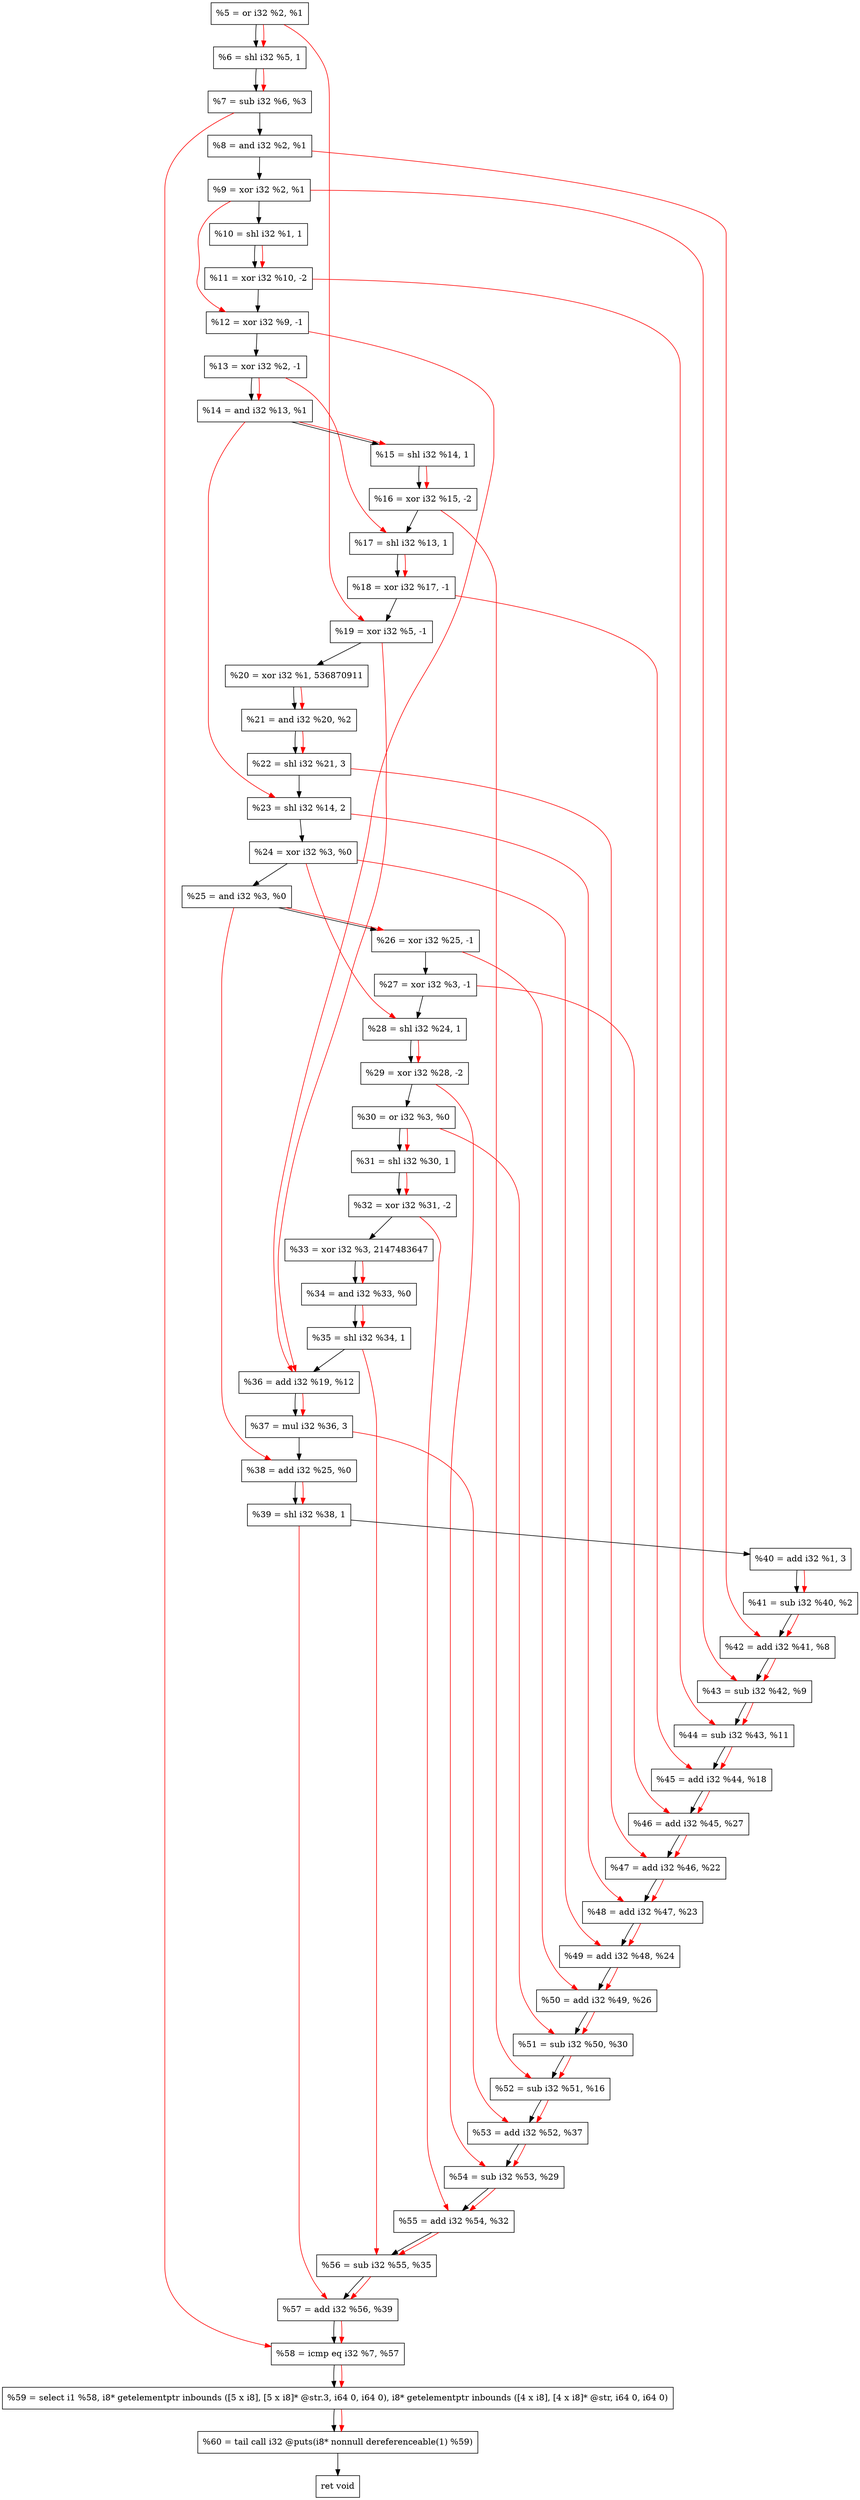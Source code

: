 digraph "DFG for'crackme' function" {
	Node0x239f7f0[shape=record, label="  %5 = or i32 %2, %1"];
	Node0x239fe70[shape=record, label="  %6 = shl i32 %5, 1"];
	Node0x239fee0[shape=record, label="  %7 = sub i32 %6, %3"];
	Node0x239ff50[shape=record, label="  %8 = and i32 %2, %1"];
	Node0x239ffc0[shape=record, label="  %9 = xor i32 %2, %1"];
	Node0x23a0030[shape=record, label="  %10 = shl i32 %1, 1"];
	Node0x23a00d0[shape=record, label="  %11 = xor i32 %10, -2"];
	Node0x23a0170[shape=record, label="  %12 = xor i32 %9, -1"];
	Node0x23a01e0[shape=record, label="  %13 = xor i32 %2, -1"];
	Node0x23a0250[shape=record, label="  %14 = and i32 %13, %1"];
	Node0x23a02c0[shape=record, label="  %15 = shl i32 %14, 1"];
	Node0x23a0330[shape=record, label="  %16 = xor i32 %15, -2"];
	Node0x23a03a0[shape=record, label="  %17 = shl i32 %13, 1"];
	Node0x23a0410[shape=record, label="  %18 = xor i32 %17, -1"];
	Node0x23a0480[shape=record, label="  %19 = xor i32 %5, -1"];
	Node0x23a0520[shape=record, label="  %20 = xor i32 %1, 536870911"];
	Node0x23a0590[shape=record, label="  %21 = and i32 %20, %2"];
	Node0x23a0630[shape=record, label="  %22 = shl i32 %21, 3"];
	Node0x23a06d0[shape=record, label="  %23 = shl i32 %14, 2"];
	Node0x23a0740[shape=record, label="  %24 = xor i32 %3, %0"];
	Node0x23a07b0[shape=record, label="  %25 = and i32 %3, %0"];
	Node0x23a0820[shape=record, label="  %26 = xor i32 %25, -1"];
	Node0x23a0890[shape=record, label="  %27 = xor i32 %3, -1"];
	Node0x23a0900[shape=record, label="  %28 = shl i32 %24, 1"];
	Node0x23a0970[shape=record, label="  %29 = xor i32 %28, -2"];
	Node0x23a09e0[shape=record, label="  %30 = or i32 %3, %0"];
	Node0x23a0a50[shape=record, label="  %31 = shl i32 %30, 1"];
	Node0x23a0ac0[shape=record, label="  %32 = xor i32 %31, -2"];
	Node0x23a0d70[shape=record, label="  %33 = xor i32 %3, 2147483647"];
	Node0x23a0de0[shape=record, label="  %34 = and i32 %33, %0"];
	Node0x23a0e50[shape=record, label="  %35 = shl i32 %34, 1"];
	Node0x23a0ec0[shape=record, label="  %36 = add i32 %19, %12"];
	Node0x23a0f30[shape=record, label="  %37 = mul i32 %36, 3"];
	Node0x23a0fa0[shape=record, label="  %38 = add i32 %25, %0"];
	Node0x23a1010[shape=record, label="  %39 = shl i32 %38, 1"];
	Node0x23a1080[shape=record, label="  %40 = add i32 %1, 3"];
	Node0x23a10f0[shape=record, label="  %41 = sub i32 %40, %2"];
	Node0x23a1160[shape=record, label="  %42 = add i32 %41, %8"];
	Node0x23a11d0[shape=record, label="  %43 = sub i32 %42, %9"];
	Node0x23a1240[shape=record, label="  %44 = sub i32 %43, %11"];
	Node0x23a12b0[shape=record, label="  %45 = add i32 %44, %18"];
	Node0x23a1320[shape=record, label="  %46 = add i32 %45, %27"];
	Node0x23a1390[shape=record, label="  %47 = add i32 %46, %22"];
	Node0x23a1400[shape=record, label="  %48 = add i32 %47, %23"];
	Node0x23a1470[shape=record, label="  %49 = add i32 %48, %24"];
	Node0x23a14e0[shape=record, label="  %50 = add i32 %49, %26"];
	Node0x23a1550[shape=record, label="  %51 = sub i32 %50, %30"];
	Node0x23a15c0[shape=record, label="  %52 = sub i32 %51, %16"];
	Node0x23a1630[shape=record, label="  %53 = add i32 %52, %37"];
	Node0x23a16a0[shape=record, label="  %54 = sub i32 %53, %29"];
	Node0x23a1710[shape=record, label="  %55 = add i32 %54, %32"];
	Node0x23a1780[shape=record, label="  %56 = sub i32 %55, %35"];
	Node0x23a17f0[shape=record, label="  %57 = add i32 %56, %39"];
	Node0x23a1860[shape=record, label="  %58 = icmp eq i32 %7, %57"];
	Node0x2340268[shape=record, label="  %59 = select i1 %58, i8* getelementptr inbounds ([5 x i8], [5 x i8]* @str.3, i64 0, i64 0), i8* getelementptr inbounds ([4 x i8], [4 x i8]* @str, i64 0, i64 0)"];
	Node0x23a1d00[shape=record, label="  %60 = tail call i32 @puts(i8* nonnull dereferenceable(1) %59)"];
	Node0x23a1d50[shape=record, label="  ret void"];
	Node0x239f7f0 -> Node0x239fe70;
	Node0x239fe70 -> Node0x239fee0;
	Node0x239fee0 -> Node0x239ff50;
	Node0x239ff50 -> Node0x239ffc0;
	Node0x239ffc0 -> Node0x23a0030;
	Node0x23a0030 -> Node0x23a00d0;
	Node0x23a00d0 -> Node0x23a0170;
	Node0x23a0170 -> Node0x23a01e0;
	Node0x23a01e0 -> Node0x23a0250;
	Node0x23a0250 -> Node0x23a02c0;
	Node0x23a02c0 -> Node0x23a0330;
	Node0x23a0330 -> Node0x23a03a0;
	Node0x23a03a0 -> Node0x23a0410;
	Node0x23a0410 -> Node0x23a0480;
	Node0x23a0480 -> Node0x23a0520;
	Node0x23a0520 -> Node0x23a0590;
	Node0x23a0590 -> Node0x23a0630;
	Node0x23a0630 -> Node0x23a06d0;
	Node0x23a06d0 -> Node0x23a0740;
	Node0x23a0740 -> Node0x23a07b0;
	Node0x23a07b0 -> Node0x23a0820;
	Node0x23a0820 -> Node0x23a0890;
	Node0x23a0890 -> Node0x23a0900;
	Node0x23a0900 -> Node0x23a0970;
	Node0x23a0970 -> Node0x23a09e0;
	Node0x23a09e0 -> Node0x23a0a50;
	Node0x23a0a50 -> Node0x23a0ac0;
	Node0x23a0ac0 -> Node0x23a0d70;
	Node0x23a0d70 -> Node0x23a0de0;
	Node0x23a0de0 -> Node0x23a0e50;
	Node0x23a0e50 -> Node0x23a0ec0;
	Node0x23a0ec0 -> Node0x23a0f30;
	Node0x23a0f30 -> Node0x23a0fa0;
	Node0x23a0fa0 -> Node0x23a1010;
	Node0x23a1010 -> Node0x23a1080;
	Node0x23a1080 -> Node0x23a10f0;
	Node0x23a10f0 -> Node0x23a1160;
	Node0x23a1160 -> Node0x23a11d0;
	Node0x23a11d0 -> Node0x23a1240;
	Node0x23a1240 -> Node0x23a12b0;
	Node0x23a12b0 -> Node0x23a1320;
	Node0x23a1320 -> Node0x23a1390;
	Node0x23a1390 -> Node0x23a1400;
	Node0x23a1400 -> Node0x23a1470;
	Node0x23a1470 -> Node0x23a14e0;
	Node0x23a14e0 -> Node0x23a1550;
	Node0x23a1550 -> Node0x23a15c0;
	Node0x23a15c0 -> Node0x23a1630;
	Node0x23a1630 -> Node0x23a16a0;
	Node0x23a16a0 -> Node0x23a1710;
	Node0x23a1710 -> Node0x23a1780;
	Node0x23a1780 -> Node0x23a17f0;
	Node0x23a17f0 -> Node0x23a1860;
	Node0x23a1860 -> Node0x2340268;
	Node0x2340268 -> Node0x23a1d00;
	Node0x23a1d00 -> Node0x23a1d50;
edge [color=red]
	Node0x239f7f0 -> Node0x239fe70;
	Node0x239fe70 -> Node0x239fee0;
	Node0x23a0030 -> Node0x23a00d0;
	Node0x239ffc0 -> Node0x23a0170;
	Node0x23a01e0 -> Node0x23a0250;
	Node0x23a0250 -> Node0x23a02c0;
	Node0x23a02c0 -> Node0x23a0330;
	Node0x23a01e0 -> Node0x23a03a0;
	Node0x23a03a0 -> Node0x23a0410;
	Node0x239f7f0 -> Node0x23a0480;
	Node0x23a0520 -> Node0x23a0590;
	Node0x23a0590 -> Node0x23a0630;
	Node0x23a0250 -> Node0x23a06d0;
	Node0x23a07b0 -> Node0x23a0820;
	Node0x23a0740 -> Node0x23a0900;
	Node0x23a0900 -> Node0x23a0970;
	Node0x23a09e0 -> Node0x23a0a50;
	Node0x23a0a50 -> Node0x23a0ac0;
	Node0x23a0d70 -> Node0x23a0de0;
	Node0x23a0de0 -> Node0x23a0e50;
	Node0x23a0480 -> Node0x23a0ec0;
	Node0x23a0170 -> Node0x23a0ec0;
	Node0x23a0ec0 -> Node0x23a0f30;
	Node0x23a07b0 -> Node0x23a0fa0;
	Node0x23a0fa0 -> Node0x23a1010;
	Node0x23a1080 -> Node0x23a10f0;
	Node0x23a10f0 -> Node0x23a1160;
	Node0x239ff50 -> Node0x23a1160;
	Node0x23a1160 -> Node0x23a11d0;
	Node0x239ffc0 -> Node0x23a11d0;
	Node0x23a11d0 -> Node0x23a1240;
	Node0x23a00d0 -> Node0x23a1240;
	Node0x23a1240 -> Node0x23a12b0;
	Node0x23a0410 -> Node0x23a12b0;
	Node0x23a12b0 -> Node0x23a1320;
	Node0x23a0890 -> Node0x23a1320;
	Node0x23a1320 -> Node0x23a1390;
	Node0x23a0630 -> Node0x23a1390;
	Node0x23a1390 -> Node0x23a1400;
	Node0x23a06d0 -> Node0x23a1400;
	Node0x23a1400 -> Node0x23a1470;
	Node0x23a0740 -> Node0x23a1470;
	Node0x23a1470 -> Node0x23a14e0;
	Node0x23a0820 -> Node0x23a14e0;
	Node0x23a14e0 -> Node0x23a1550;
	Node0x23a09e0 -> Node0x23a1550;
	Node0x23a1550 -> Node0x23a15c0;
	Node0x23a0330 -> Node0x23a15c0;
	Node0x23a15c0 -> Node0x23a1630;
	Node0x23a0f30 -> Node0x23a1630;
	Node0x23a1630 -> Node0x23a16a0;
	Node0x23a0970 -> Node0x23a16a0;
	Node0x23a16a0 -> Node0x23a1710;
	Node0x23a0ac0 -> Node0x23a1710;
	Node0x23a1710 -> Node0x23a1780;
	Node0x23a0e50 -> Node0x23a1780;
	Node0x23a1780 -> Node0x23a17f0;
	Node0x23a1010 -> Node0x23a17f0;
	Node0x239fee0 -> Node0x23a1860;
	Node0x23a17f0 -> Node0x23a1860;
	Node0x23a1860 -> Node0x2340268;
	Node0x2340268 -> Node0x23a1d00;
}
